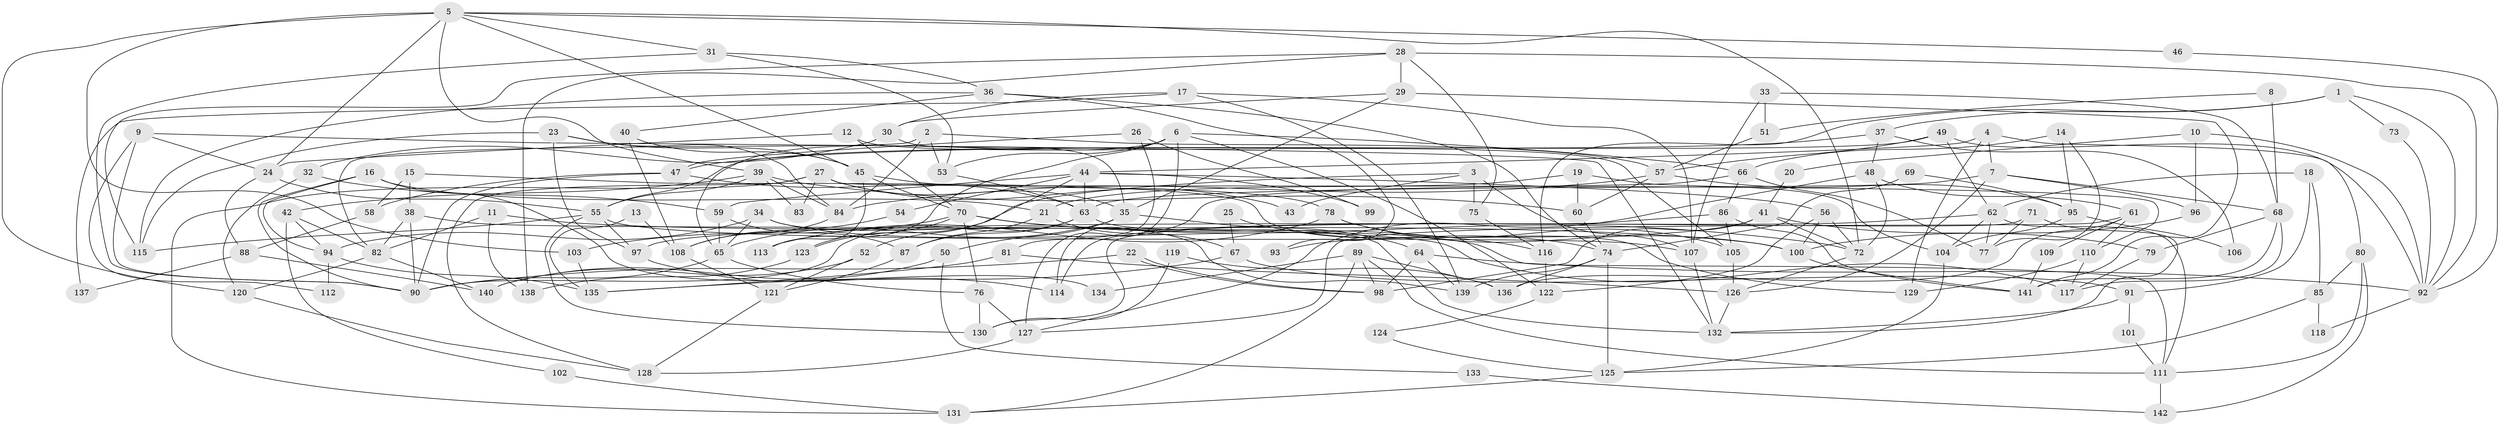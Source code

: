 // Generated by graph-tools (version 1.1) at 2025/36/03/09/25 02:36:02]
// undirected, 142 vertices, 284 edges
graph export_dot {
graph [start="1"]
  node [color=gray90,style=filled];
  1;
  2;
  3;
  4;
  5;
  6;
  7;
  8;
  9;
  10;
  11;
  12;
  13;
  14;
  15;
  16;
  17;
  18;
  19;
  20;
  21;
  22;
  23;
  24;
  25;
  26;
  27;
  28;
  29;
  30;
  31;
  32;
  33;
  34;
  35;
  36;
  37;
  38;
  39;
  40;
  41;
  42;
  43;
  44;
  45;
  46;
  47;
  48;
  49;
  50;
  51;
  52;
  53;
  54;
  55;
  56;
  57;
  58;
  59;
  60;
  61;
  62;
  63;
  64;
  65;
  66;
  67;
  68;
  69;
  70;
  71;
  72;
  73;
  74;
  75;
  76;
  77;
  78;
  79;
  80;
  81;
  82;
  83;
  84;
  85;
  86;
  87;
  88;
  89;
  90;
  91;
  92;
  93;
  94;
  95;
  96;
  97;
  98;
  99;
  100;
  101;
  102;
  103;
  104;
  105;
  106;
  107;
  108;
  109;
  110;
  111;
  112;
  113;
  114;
  115;
  116;
  117;
  118;
  119;
  120;
  121;
  122;
  123;
  124;
  125;
  126;
  127;
  128;
  129;
  130;
  131;
  132;
  133;
  134;
  135;
  136;
  137;
  138;
  139;
  140;
  141;
  142;
  1 -- 92;
  1 -- 116;
  1 -- 37;
  1 -- 73;
  2 -- 53;
  2 -- 84;
  2 -- 57;
  2 -- 82;
  3 -- 123;
  3 -- 107;
  3 -- 43;
  3 -- 75;
  4 -- 44;
  4 -- 7;
  4 -- 80;
  4 -- 129;
  5 -- 24;
  5 -- 31;
  5 -- 39;
  5 -- 45;
  5 -- 46;
  5 -- 72;
  5 -- 103;
  5 -- 120;
  6 -- 65;
  6 -- 66;
  6 -- 53;
  6 -- 113;
  6 -- 122;
  6 -- 127;
  7 -- 126;
  7 -- 63;
  7 -- 68;
  7 -- 96;
  8 -- 68;
  8 -- 51;
  9 -- 24;
  9 -- 90;
  9 -- 112;
  9 -- 132;
  10 -- 96;
  10 -- 92;
  10 -- 20;
  11 -- 82;
  11 -- 100;
  11 -- 138;
  12 -- 70;
  12 -- 105;
  12 -- 24;
  13 -- 135;
  13 -- 108;
  14 -- 77;
  14 -- 66;
  14 -- 95;
  15 -- 38;
  15 -- 58;
  15 -- 129;
  16 -- 94;
  16 -- 90;
  16 -- 21;
  16 -- 134;
  17 -- 107;
  17 -- 139;
  17 -- 30;
  17 -- 137;
  18 -- 62;
  18 -- 85;
  18 -- 91;
  19 -- 104;
  19 -- 21;
  19 -- 60;
  20 -- 41;
  21 -- 67;
  21 -- 87;
  22 -- 90;
  22 -- 98;
  22 -- 98;
  23 -- 45;
  23 -- 115;
  23 -- 84;
  23 -- 97;
  24 -- 55;
  24 -- 88;
  25 -- 67;
  25 -- 74;
  26 -- 47;
  26 -- 81;
  26 -- 99;
  27 -- 110;
  27 -- 128;
  27 -- 35;
  27 -- 43;
  27 -- 83;
  27 -- 131;
  28 -- 29;
  28 -- 115;
  28 -- 75;
  28 -- 92;
  28 -- 138;
  29 -- 30;
  29 -- 35;
  29 -- 141;
  30 -- 35;
  30 -- 32;
  31 -- 90;
  31 -- 53;
  31 -- 36;
  32 -- 59;
  32 -- 120;
  33 -- 107;
  33 -- 68;
  33 -- 51;
  34 -- 139;
  34 -- 65;
  34 -- 94;
  34 -- 111;
  35 -- 65;
  35 -- 50;
  35 -- 64;
  36 -- 74;
  36 -- 40;
  36 -- 93;
  36 -- 115;
  37 -- 48;
  37 -- 47;
  37 -- 106;
  38 -- 82;
  38 -- 117;
  38 -- 90;
  39 -- 60;
  39 -- 42;
  39 -- 55;
  39 -- 83;
  39 -- 84;
  40 -- 108;
  40 -- 45;
  41 -- 72;
  41 -- 98;
  41 -- 79;
  41 -- 93;
  42 -- 82;
  42 -- 94;
  42 -- 102;
  44 -- 56;
  44 -- 63;
  44 -- 52;
  44 -- 54;
  44 -- 59;
  44 -- 99;
  45 -- 70;
  45 -- 78;
  45 -- 113;
  46 -- 92;
  47 -- 90;
  47 -- 58;
  47 -- 63;
  48 -- 61;
  48 -- 72;
  48 -- 127;
  49 -- 57;
  49 -- 62;
  49 -- 55;
  49 -- 92;
  50 -- 140;
  50 -- 133;
  51 -- 57;
  52 -- 121;
  52 -- 140;
  53 -- 63;
  54 -- 108;
  55 -- 97;
  55 -- 107;
  55 -- 115;
  55 -- 130;
  56 -- 72;
  56 -- 100;
  56 -- 122;
  57 -- 84;
  57 -- 60;
  57 -- 95;
  58 -- 88;
  59 -- 65;
  59 -- 87;
  60 -- 74;
  61 -- 110;
  61 -- 127;
  61 -- 109;
  61 -- 136;
  62 -- 97;
  62 -- 111;
  62 -- 77;
  62 -- 104;
  63 -- 87;
  63 -- 90;
  63 -- 132;
  64 -- 92;
  64 -- 98;
  64 -- 139;
  65 -- 90;
  65 -- 76;
  66 -- 77;
  66 -- 86;
  66 -- 114;
  67 -- 135;
  67 -- 91;
  68 -- 141;
  68 -- 79;
  68 -- 117;
  69 -- 74;
  69 -- 95;
  70 -- 116;
  70 -- 72;
  70 -- 76;
  70 -- 103;
  70 -- 123;
  71 -- 130;
  71 -- 132;
  71 -- 77;
  72 -- 126;
  73 -- 92;
  74 -- 136;
  74 -- 125;
  74 -- 139;
  75 -- 116;
  76 -- 127;
  76 -- 130;
  78 -- 113;
  78 -- 100;
  78 -- 105;
  79 -- 117;
  80 -- 111;
  80 -- 85;
  80 -- 142;
  81 -- 135;
  81 -- 126;
  82 -- 120;
  82 -- 140;
  84 -- 108;
  85 -- 125;
  85 -- 118;
  86 -- 105;
  86 -- 114;
  86 -- 141;
  87 -- 121;
  88 -- 140;
  88 -- 137;
  89 -- 98;
  89 -- 131;
  89 -- 111;
  89 -- 134;
  89 -- 136;
  91 -- 132;
  91 -- 101;
  92 -- 118;
  94 -- 112;
  94 -- 135;
  95 -- 104;
  95 -- 106;
  96 -- 100;
  97 -- 114;
  100 -- 141;
  101 -- 111;
  102 -- 131;
  103 -- 135;
  104 -- 125;
  105 -- 126;
  107 -- 132;
  108 -- 121;
  109 -- 141;
  110 -- 117;
  110 -- 129;
  111 -- 142;
  116 -- 122;
  119 -- 130;
  119 -- 136;
  120 -- 128;
  121 -- 128;
  122 -- 124;
  123 -- 138;
  124 -- 125;
  125 -- 131;
  126 -- 132;
  127 -- 128;
  133 -- 142;
}
